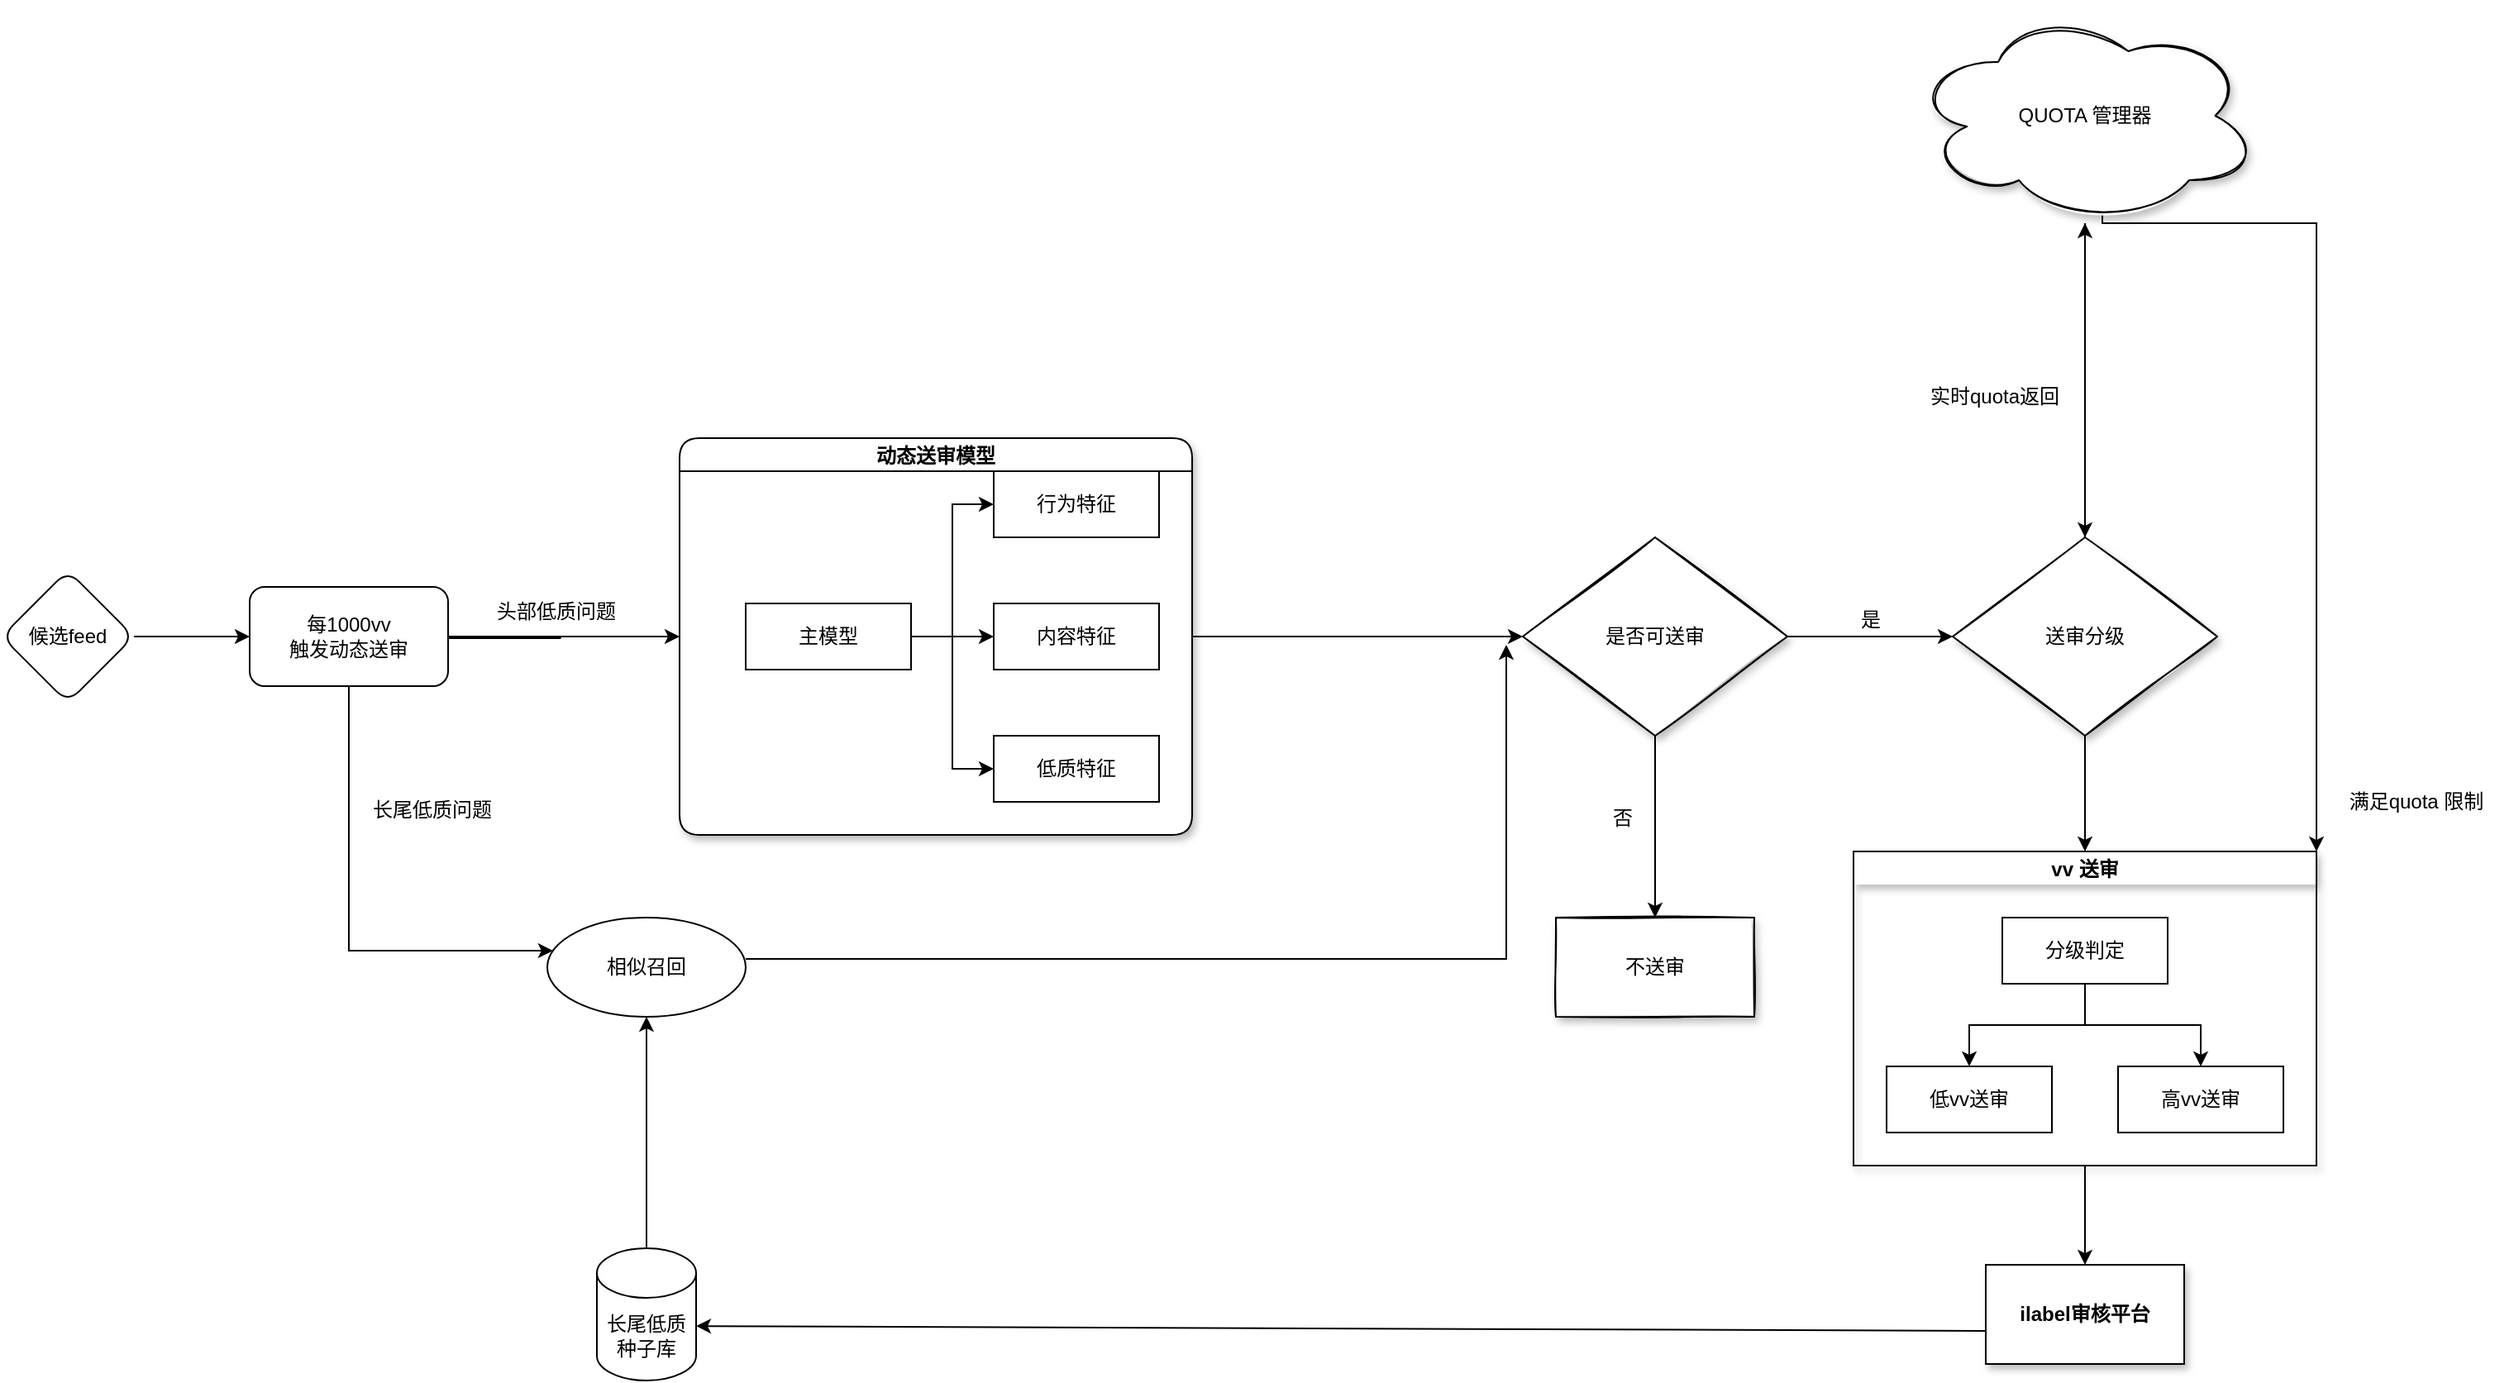 <mxfile version="20.2.7" type="github">
  <diagram id="vV0CVoXvGQLhpZZ3DmrQ" name="Page-1">
    <mxGraphModel dx="2916" dy="2226" grid="1" gridSize="10" guides="1" tooltips="1" connect="1" arrows="1" fold="1" page="1" pageScale="1" pageWidth="850" pageHeight="1100" math="0" shadow="0">
      <root>
        <mxCell id="0" />
        <mxCell id="1" parent="0" />
        <mxCell id="FDAyvnMps7sxtgWpFKgP-49" value="" style="edgeStyle=orthogonalEdgeStyle;rounded=0;orthogonalLoop=1;jettySize=auto;html=1;" parent="1" source="FDAyvnMps7sxtgWpFKgP-45" target="FDAyvnMps7sxtgWpFKgP-48" edge="1">
          <mxGeometry relative="1" as="geometry" />
        </mxCell>
        <mxCell id="FDAyvnMps7sxtgWpFKgP-45" value="候选feed" style="rhombus;whiteSpace=wrap;html=1;rounded=1;" parent="1" vertex="1">
          <mxGeometry x="-590" y="-680" width="80" height="80" as="geometry" />
        </mxCell>
        <mxCell id="FDAyvnMps7sxtgWpFKgP-64" value="" style="edgeStyle=orthogonalEdgeStyle;rounded=0;orthogonalLoop=1;jettySize=auto;html=1;entryX=0;entryY=0.5;entryDx=0;entryDy=0;" parent="1" source="FDAyvnMps7sxtgWpFKgP-48" target="FDAyvnMps7sxtgWpFKgP-55" edge="1">
          <mxGeometry relative="1" as="geometry">
            <Array as="points">
              <mxPoint x="-240" y="-640" />
              <mxPoint x="-240" y="-640" />
            </Array>
          </mxGeometry>
        </mxCell>
        <mxCell id="M_FkVfoMa9y12orWwFDA-13" value="" style="edgeStyle=orthogonalEdgeStyle;rounded=0;orthogonalLoop=1;jettySize=auto;html=1;exitX=0.533;exitY=1.033;exitDx=0;exitDy=0;exitPerimeter=0;" edge="1" parent="1" source="M_FkVfoMa9y12orWwFDA-11" target="M_FkVfoMa9y12orWwFDA-12">
          <mxGeometry relative="1" as="geometry">
            <Array as="points">
              <mxPoint x="-380" y="-639" />
              <mxPoint x="-380" y="-450" />
            </Array>
          </mxGeometry>
        </mxCell>
        <mxCell id="FDAyvnMps7sxtgWpFKgP-48" value="每1000vv&lt;br&gt;触发动态送审" style="whiteSpace=wrap;html=1;sketch=0;shadow=0;glass=0;rounded=1;" parent="1" vertex="1">
          <mxGeometry x="-440" y="-670" width="120" height="60" as="geometry" />
        </mxCell>
        <mxCell id="FDAyvnMps7sxtgWpFKgP-69" value="" style="edgeStyle=orthogonalEdgeStyle;rounded=0;orthogonalLoop=1;jettySize=auto;html=1;entryX=0;entryY=0.5;entryDx=0;entryDy=0;" parent="1" source="FDAyvnMps7sxtgWpFKgP-55" target="FDAyvnMps7sxtgWpFKgP-111" edge="1">
          <mxGeometry relative="1" as="geometry">
            <mxPoint x="435" y="-640" as="targetPoint" />
          </mxGeometry>
        </mxCell>
        <mxCell id="FDAyvnMps7sxtgWpFKgP-55" value="动态送审模型" style="swimlane;startSize=20;horizontal=1;childLayout=treeLayout;horizontalTree=1;resizable=0;containerType=tree;swimlaneFillColor=default;rounded=1;shadow=1;sketch=0;swimlaneLine=1;glass=0;noLabel=0;metaEdit=0;arcSize=20;" parent="1" vertex="1">
          <mxGeometry x="-180" y="-760" width="310" height="240" as="geometry" />
        </mxCell>
        <mxCell id="FDAyvnMps7sxtgWpFKgP-56" value="主模型" style="whiteSpace=wrap;html=1;" parent="FDAyvnMps7sxtgWpFKgP-55" vertex="1">
          <mxGeometry x="40" y="100" width="100" height="40" as="geometry" />
        </mxCell>
        <mxCell id="FDAyvnMps7sxtgWpFKgP-57" value="行为特征" style="whiteSpace=wrap;html=1;" parent="FDAyvnMps7sxtgWpFKgP-55" vertex="1">
          <mxGeometry x="190" y="20" width="100" height="40" as="geometry" />
        </mxCell>
        <mxCell id="FDAyvnMps7sxtgWpFKgP-58" value="" style="edgeStyle=elbowEdgeStyle;elbow=horizontal;html=1;rounded=0;" parent="FDAyvnMps7sxtgWpFKgP-55" source="FDAyvnMps7sxtgWpFKgP-56" target="FDAyvnMps7sxtgWpFKgP-57" edge="1">
          <mxGeometry relative="1" as="geometry" />
        </mxCell>
        <mxCell id="FDAyvnMps7sxtgWpFKgP-59" value="内容特征" style="whiteSpace=wrap;html=1;" parent="FDAyvnMps7sxtgWpFKgP-55" vertex="1">
          <mxGeometry x="190" y="100" width="100" height="40" as="geometry" />
        </mxCell>
        <mxCell id="FDAyvnMps7sxtgWpFKgP-60" value="" style="edgeStyle=elbowEdgeStyle;elbow=horizontal;html=1;rounded=0;" parent="FDAyvnMps7sxtgWpFKgP-55" source="FDAyvnMps7sxtgWpFKgP-56" target="FDAyvnMps7sxtgWpFKgP-59" edge="1">
          <mxGeometry relative="1" as="geometry" />
        </mxCell>
        <mxCell id="FDAyvnMps7sxtgWpFKgP-65" value="" style="edgeStyle=elbowEdgeStyle;elbow=horizontal;html=1;rounded=0;" parent="FDAyvnMps7sxtgWpFKgP-55" source="FDAyvnMps7sxtgWpFKgP-56" target="FDAyvnMps7sxtgWpFKgP-66" edge="1">
          <mxGeometry relative="1" as="geometry">
            <mxPoint x="410" y="-540" as="sourcePoint" />
          </mxGeometry>
        </mxCell>
        <mxCell id="FDAyvnMps7sxtgWpFKgP-66" value="低质特征" style="whiteSpace=wrap;html=1;" parent="FDAyvnMps7sxtgWpFKgP-55" vertex="1">
          <mxGeometry x="190" y="180" width="100" height="40" as="geometry" />
        </mxCell>
        <mxCell id="FDAyvnMps7sxtgWpFKgP-116" value="" style="edgeStyle=orthogonalEdgeStyle;rounded=0;orthogonalLoop=1;jettySize=auto;html=1;strokeColor=#000000;" parent="1" source="FDAyvnMps7sxtgWpFKgP-111" edge="1">
          <mxGeometry relative="1" as="geometry">
            <mxPoint x="590" y="-640" as="targetPoint" />
          </mxGeometry>
        </mxCell>
        <mxCell id="FDAyvnMps7sxtgWpFKgP-125" value="" style="edgeStyle=orthogonalEdgeStyle;rounded=0;orthogonalLoop=1;jettySize=auto;html=1;strokeColor=#000000;" parent="1" source="FDAyvnMps7sxtgWpFKgP-111" target="FDAyvnMps7sxtgWpFKgP-124" edge="1">
          <mxGeometry relative="1" as="geometry" />
        </mxCell>
        <mxCell id="FDAyvnMps7sxtgWpFKgP-111" value="是否可送审" style="rhombus;whiteSpace=wrap;html=1;sketch=1;shadow=1;" parent="1" vertex="1">
          <mxGeometry x="330" y="-700" width="160" height="120" as="geometry" />
        </mxCell>
        <mxCell id="FDAyvnMps7sxtgWpFKgP-117" value="是" style="text;html=1;align=center;verticalAlign=middle;resizable=0;points=[];autosize=1;strokeColor=none;fillColor=none;" parent="1" vertex="1">
          <mxGeometry x="520" y="-665" width="40" height="30" as="geometry" />
        </mxCell>
        <mxCell id="FDAyvnMps7sxtgWpFKgP-133" value="" style="edgeStyle=none;rounded=0;orthogonalLoop=1;jettySize=auto;html=1;strokeColor=#000000;" parent="1" source="FDAyvnMps7sxtgWpFKgP-121" target="FDAyvnMps7sxtgWpFKgP-127" edge="1">
          <mxGeometry relative="1" as="geometry" />
        </mxCell>
        <mxCell id="FDAyvnMps7sxtgWpFKgP-142" value="" style="edgeStyle=none;rounded=0;orthogonalLoop=1;jettySize=auto;html=1;strokeColor=#000000;entryX=0.5;entryY=0;entryDx=0;entryDy=0;" parent="1" source="FDAyvnMps7sxtgWpFKgP-121" target="FDAyvnMps7sxtgWpFKgP-135" edge="1">
          <mxGeometry relative="1" as="geometry" />
        </mxCell>
        <mxCell id="FDAyvnMps7sxtgWpFKgP-121" value="送审分级" style="rhombus;whiteSpace=wrap;html=1;rounded=0;sketch=1;shadow=1;" parent="1" vertex="1">
          <mxGeometry x="590" y="-700" width="160" height="120" as="geometry" />
        </mxCell>
        <mxCell id="FDAyvnMps7sxtgWpFKgP-124" value="不送审" style="whiteSpace=wrap;html=1;sketch=1;shadow=1;" parent="1" vertex="1">
          <mxGeometry x="350" y="-470" width="120" height="60" as="geometry" />
        </mxCell>
        <mxCell id="FDAyvnMps7sxtgWpFKgP-126" value="否" style="text;html=1;align=center;verticalAlign=middle;resizable=0;points=[];autosize=1;strokeColor=none;fillColor=none;" parent="1" vertex="1">
          <mxGeometry x="370" y="-545" width="40" height="30" as="geometry" />
        </mxCell>
        <mxCell id="FDAyvnMps7sxtgWpFKgP-130" value="" style="rounded=0;orthogonalLoop=1;jettySize=auto;html=1;strokeColor=#000000;entryX=1;entryY=0.5;entryDx=0;entryDy=0;" parent="1" source="FDAyvnMps7sxtgWpFKgP-121" target="FDAyvnMps7sxtgWpFKgP-121" edge="1">
          <mxGeometry relative="1" as="geometry">
            <Array as="points">
              <mxPoint x="750" y="-640" />
            </Array>
          </mxGeometry>
        </mxCell>
        <mxCell id="FDAyvnMps7sxtgWpFKgP-132" value="" style="edgeStyle=none;rounded=0;orthogonalLoop=1;jettySize=auto;html=1;strokeColor=#000000;" parent="1" source="FDAyvnMps7sxtgWpFKgP-127" target="FDAyvnMps7sxtgWpFKgP-121" edge="1">
          <mxGeometry relative="1" as="geometry" />
        </mxCell>
        <mxCell id="M_FkVfoMa9y12orWwFDA-3" style="edgeStyle=orthogonalEdgeStyle;rounded=0;orthogonalLoop=1;jettySize=auto;html=1;exitX=0.55;exitY=0.95;exitDx=0;exitDy=0;exitPerimeter=0;entryX=1;entryY=0;entryDx=0;entryDy=0;" edge="1" parent="1" source="FDAyvnMps7sxtgWpFKgP-127" target="FDAyvnMps7sxtgWpFKgP-135">
          <mxGeometry relative="1" as="geometry">
            <mxPoint x="800" y="-520" as="targetPoint" />
            <Array as="points">
              <mxPoint x="681" y="-890" />
              <mxPoint x="810" y="-890" />
            </Array>
          </mxGeometry>
        </mxCell>
        <mxCell id="FDAyvnMps7sxtgWpFKgP-127" value="QUOTA 管理器" style="ellipse;shape=cloud;whiteSpace=wrap;html=1;fillColor=default;shadow=1;sketch=1;" parent="1" vertex="1">
          <mxGeometry x="565" y="-1020" width="210" height="130" as="geometry" />
        </mxCell>
        <mxCell id="M_FkVfoMa9y12orWwFDA-19" value="" style="edgeStyle=orthogonalEdgeStyle;rounded=0;orthogonalLoop=1;jettySize=auto;html=1;" edge="1" parent="1" source="FDAyvnMps7sxtgWpFKgP-135" target="M_FkVfoMa9y12orWwFDA-18">
          <mxGeometry relative="1" as="geometry" />
        </mxCell>
        <mxCell id="FDAyvnMps7sxtgWpFKgP-135" value="vv 送审" style="swimlane;startSize=20;horizontal=1;childLayout=treeLayout;horizontalTree=0;resizable=0;containerType=tree;fillColor=default;rounded=0;shadow=1;glass=0;sketch=0;swimlaneLine=0;" parent="1" vertex="1">
          <mxGeometry x="530" y="-510" width="280" height="190" as="geometry" />
        </mxCell>
        <mxCell id="FDAyvnMps7sxtgWpFKgP-136" value="分级判定" style="whiteSpace=wrap;html=1;fillColor=default;" parent="FDAyvnMps7sxtgWpFKgP-135" vertex="1">
          <mxGeometry x="90" y="40" width="100" height="40" as="geometry" />
        </mxCell>
        <mxCell id="FDAyvnMps7sxtgWpFKgP-137" value="低vv送审" style="whiteSpace=wrap;html=1;fillColor=default;" parent="FDAyvnMps7sxtgWpFKgP-135" vertex="1">
          <mxGeometry x="20" y="130" width="100" height="40" as="geometry" />
        </mxCell>
        <mxCell id="FDAyvnMps7sxtgWpFKgP-138" value="" style="edgeStyle=elbowEdgeStyle;elbow=vertical;html=1;rounded=0;strokeColor=#000000;" parent="FDAyvnMps7sxtgWpFKgP-135" source="FDAyvnMps7sxtgWpFKgP-136" target="FDAyvnMps7sxtgWpFKgP-137" edge="1">
          <mxGeometry relative="1" as="geometry" />
        </mxCell>
        <mxCell id="FDAyvnMps7sxtgWpFKgP-139" value="高vv送审" style="whiteSpace=wrap;html=1;fillColor=default;" parent="FDAyvnMps7sxtgWpFKgP-135" vertex="1">
          <mxGeometry x="160" y="130" width="100" height="40" as="geometry" />
        </mxCell>
        <mxCell id="FDAyvnMps7sxtgWpFKgP-140" value="" style="edgeStyle=elbowEdgeStyle;elbow=vertical;html=1;rounded=0;strokeColor=#000000;" parent="FDAyvnMps7sxtgWpFKgP-135" source="FDAyvnMps7sxtgWpFKgP-136" target="FDAyvnMps7sxtgWpFKgP-139" edge="1">
          <mxGeometry relative="1" as="geometry" />
        </mxCell>
        <mxCell id="M_FkVfoMa9y12orWwFDA-4" value="实时quota返回" style="text;html=1;align=center;verticalAlign=middle;resizable=0;points=[];autosize=1;strokeColor=none;fillColor=none;" vertex="1" parent="1">
          <mxGeometry x="565" y="-800" width="100" height="30" as="geometry" />
        </mxCell>
        <mxCell id="M_FkVfoMa9y12orWwFDA-6" value="满足quota 限制&lt;br&gt;" style="text;html=1;align=center;verticalAlign=middle;resizable=0;points=[];autosize=1;strokeColor=none;fillColor=none;" vertex="1" parent="1">
          <mxGeometry x="820" y="-555" width="100" height="30" as="geometry" />
        </mxCell>
        <mxCell id="M_FkVfoMa9y12orWwFDA-11" value="头部低质问题" style="text;html=1;align=center;verticalAlign=middle;resizable=0;points=[];autosize=1;strokeColor=none;fillColor=none;" vertex="1" parent="1">
          <mxGeometry x="-305" y="-670" width="100" height="30" as="geometry" />
        </mxCell>
        <mxCell id="M_FkVfoMa9y12orWwFDA-12" value="相似召回" style="ellipse;whiteSpace=wrap;html=1;sketch=0;shadow=0;glass=0;rounded=1;" vertex="1" parent="1">
          <mxGeometry x="-260" y="-470" width="120" height="60" as="geometry" />
        </mxCell>
        <mxCell id="M_FkVfoMa9y12orWwFDA-14" value="长尾低质问题" style="text;html=1;align=center;verticalAlign=middle;resizable=0;points=[];autosize=1;strokeColor=none;fillColor=none;" vertex="1" parent="1">
          <mxGeometry x="-380" y="-550" width="100" height="30" as="geometry" />
        </mxCell>
        <mxCell id="M_FkVfoMa9y12orWwFDA-17" value="" style="edgeStyle=orthogonalEdgeStyle;rounded=0;orthogonalLoop=1;jettySize=auto;html=1;" edge="1" parent="1" source="M_FkVfoMa9y12orWwFDA-15" target="M_FkVfoMa9y12orWwFDA-12">
          <mxGeometry relative="1" as="geometry" />
        </mxCell>
        <mxCell id="M_FkVfoMa9y12orWwFDA-15" value="长尾低质种子库" style="shape=cylinder3;whiteSpace=wrap;html=1;boundedLbl=1;backgroundOutline=1;size=15;" vertex="1" parent="1">
          <mxGeometry x="-230" y="-270" width="60" height="80" as="geometry" />
        </mxCell>
        <mxCell id="M_FkVfoMa9y12orWwFDA-18" value="ilabel审核平台" style="whiteSpace=wrap;html=1;fontStyle=1;startSize=20;rounded=0;shadow=1;glass=0;sketch=0;" vertex="1" parent="1">
          <mxGeometry x="610" y="-260" width="120" height="60" as="geometry" />
        </mxCell>
        <mxCell id="M_FkVfoMa9y12orWwFDA-20" value="" style="endArrow=classic;html=1;rounded=0;entryX=1;entryY=0.588;entryDx=0;entryDy=0;entryPerimeter=0;" edge="1" parent="1" target="M_FkVfoMa9y12orWwFDA-15">
          <mxGeometry width="50" height="50" relative="1" as="geometry">
            <mxPoint x="610" y="-220" as="sourcePoint" />
            <mxPoint x="660" y="-270" as="targetPoint" />
          </mxGeometry>
        </mxCell>
        <mxCell id="M_FkVfoMa9y12orWwFDA-21" value="" style="endArrow=classic;html=1;rounded=0;" edge="1" parent="1">
          <mxGeometry width="50" height="50" relative="1" as="geometry">
            <mxPoint x="-140" y="-445" as="sourcePoint" />
            <mxPoint x="320" y="-635" as="targetPoint" />
            <Array as="points">
              <mxPoint x="320" y="-445" />
            </Array>
          </mxGeometry>
        </mxCell>
      </root>
    </mxGraphModel>
  </diagram>
</mxfile>
